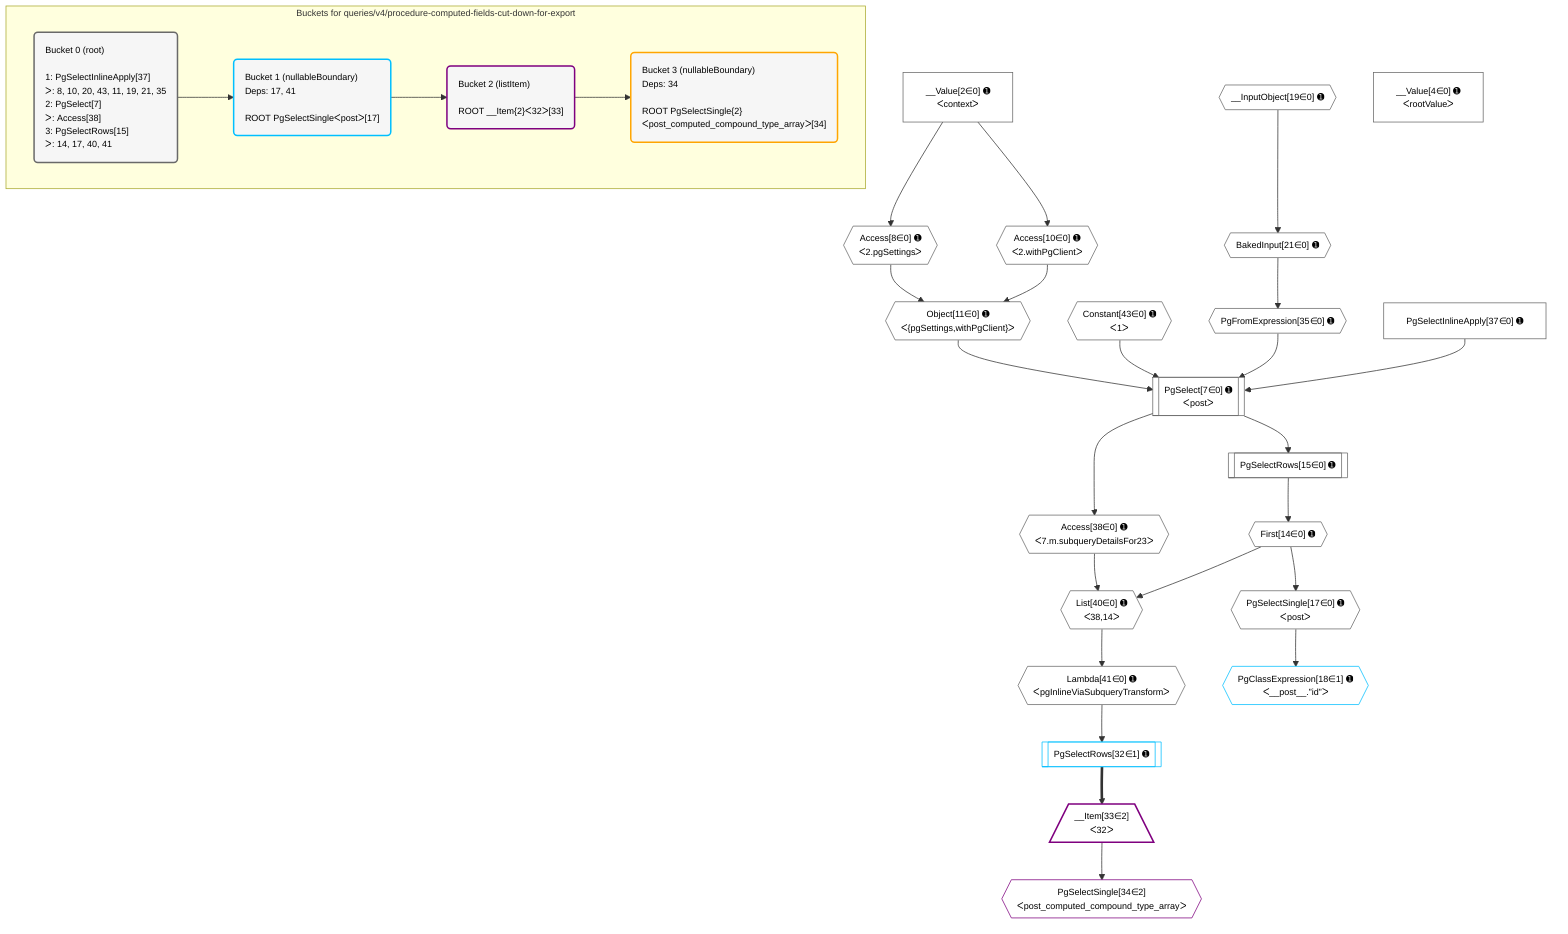 %%{init: {'themeVariables': { 'fontSize': '12px'}}}%%
graph TD
    classDef path fill:#eee,stroke:#000,color:#000
    classDef plan fill:#fff,stroke-width:1px,color:#000
    classDef itemplan fill:#fff,stroke-width:2px,color:#000
    classDef unbatchedplan fill:#dff,stroke-width:1px,color:#000
    classDef sideeffectplan fill:#fcc,stroke-width:2px,color:#000
    classDef bucket fill:#f6f6f6,color:#000,stroke-width:2px,text-align:left

    subgraph "Buckets for queries/v4/procedure-computed-fields-cut-down-for-export"
    Bucket0("Bucket 0 (root)<br /><br />1: PgSelectInlineApply[37]<br />ᐳ: 8, 10, 20, 43, 11, 19, 21, 35<br />2: PgSelect[7]<br />ᐳ: Access[38]<br />3: PgSelectRows[15]<br />ᐳ: 14, 17, 40, 41"):::bucket
    Bucket1("Bucket 1 (nullableBoundary)<br />Deps: 17, 41<br /><br />ROOT PgSelectSingleᐸpostᐳ[17]"):::bucket
    Bucket2("Bucket 2 (listItem)<br /><br />ROOT __Item{2}ᐸ32ᐳ[33]"):::bucket
    Bucket3("Bucket 3 (nullableBoundary)<br />Deps: 34<br /><br />ROOT PgSelectSingle{2}ᐸpost_computed_compound_type_arrayᐳ[34]"):::bucket
    end
    Bucket0 --> Bucket1
    Bucket1 --> Bucket2
    Bucket2 --> Bucket3

    %% plan dependencies
    PgSelect7[["PgSelect[7∈0] ➊<br />ᐸpostᐳ"]]:::plan
    Object11{{"Object[11∈0] ➊<br />ᐸ{pgSettings,withPgClient}ᐳ"}}:::plan
    Constant43{{"Constant[43∈0] ➊<br />ᐸ1ᐳ"}}:::plan
    PgFromExpression35{{"PgFromExpression[35∈0] ➊"}}:::plan
    PgSelectInlineApply37["PgSelectInlineApply[37∈0] ➊"]:::plan
    Object11 & Constant43 & PgFromExpression35 & PgSelectInlineApply37 --> PgSelect7
    Access8{{"Access[8∈0] ➊<br />ᐸ2.pgSettingsᐳ"}}:::plan
    Access10{{"Access[10∈0] ➊<br />ᐸ2.withPgClientᐳ"}}:::plan
    Access8 & Access10 --> Object11
    List40{{"List[40∈0] ➊<br />ᐸ38,14ᐳ"}}:::plan
    Access38{{"Access[38∈0] ➊<br />ᐸ7.m.subqueryDetailsFor23ᐳ"}}:::plan
    First14{{"First[14∈0] ➊"}}:::plan
    Access38 & First14 --> List40
    __Value2["__Value[2∈0] ➊<br />ᐸcontextᐳ"]:::plan
    __Value2 --> Access8
    __Value2 --> Access10
    PgSelectRows15[["PgSelectRows[15∈0] ➊"]]:::plan
    PgSelectRows15 --> First14
    PgSelect7 --> PgSelectRows15
    PgSelectSingle17{{"PgSelectSingle[17∈0] ➊<br />ᐸpostᐳ"}}:::plan
    First14 --> PgSelectSingle17
    __InputObject19{{"__InputObject[19∈0] ➊"}}:::plan
    BakedInput21{{"BakedInput[21∈0] ➊"}}:::plan
    __InputObject19 --> BakedInput21
    BakedInput21 --> PgFromExpression35
    PgSelect7 --> Access38
    Lambda41{{"Lambda[41∈0] ➊<br />ᐸpgInlineViaSubqueryTransformᐳ"}}:::plan
    List40 --> Lambda41
    __Value4["__Value[4∈0] ➊<br />ᐸrootValueᐳ"]:::plan
    PgClassExpression18{{"PgClassExpression[18∈1] ➊<br />ᐸ__post__.”id”ᐳ"}}:::plan
    PgSelectSingle17 --> PgClassExpression18
    PgSelectRows32[["PgSelectRows[32∈1] ➊"]]:::plan
    Lambda41 --> PgSelectRows32
    __Item33[/"__Item[33∈2]<br />ᐸ32ᐳ"\]:::itemplan
    PgSelectRows32 ==> __Item33
    PgSelectSingle34{{"PgSelectSingle[34∈2]<br />ᐸpost_computed_compound_type_arrayᐳ"}}:::plan
    __Item33 --> PgSelectSingle34

    %% define steps
    classDef bucket0 stroke:#696969
    class Bucket0,__Value2,__Value4,PgSelect7,Access8,Access10,Object11,First14,PgSelectRows15,PgSelectSingle17,__InputObject19,BakedInput21,PgFromExpression35,PgSelectInlineApply37,Access38,List40,Lambda41,Constant43 bucket0
    classDef bucket1 stroke:#00bfff
    class Bucket1,PgClassExpression18,PgSelectRows32 bucket1
    classDef bucket2 stroke:#7f007f
    class Bucket2,__Item33,PgSelectSingle34 bucket2
    classDef bucket3 stroke:#ffa500
    class Bucket3 bucket3